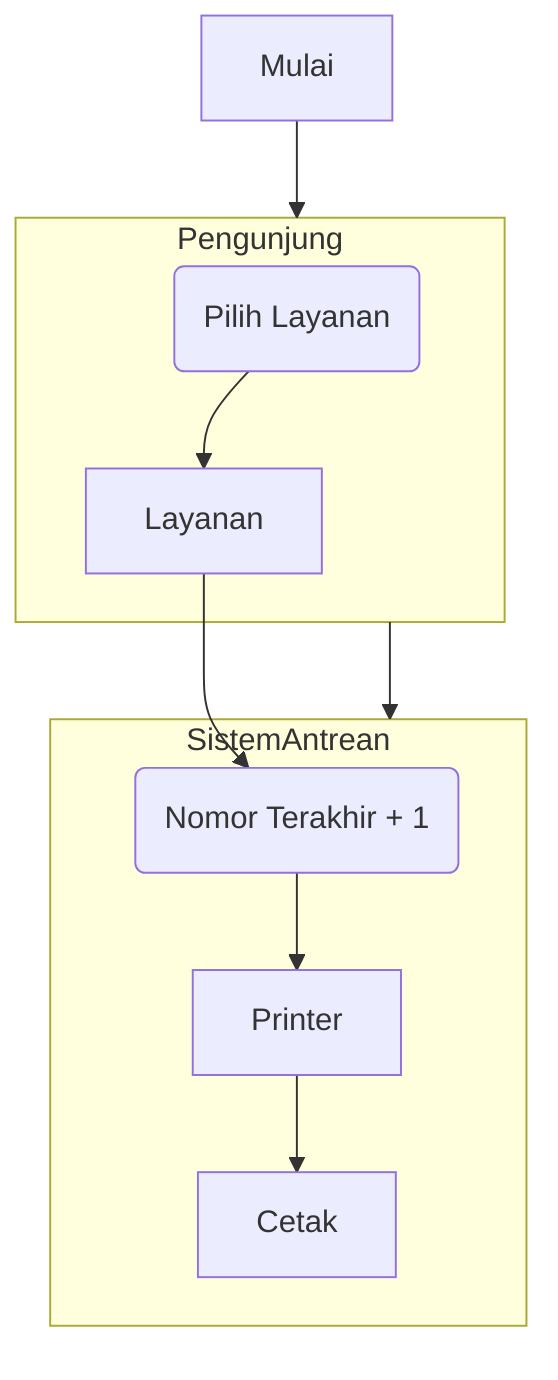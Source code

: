 flowchart TB
  Mulai-->Pengunjung
  Pengunjung-->SistemAntrean
  subgraph Pengunjung
    p1("`Pilih Layanan`")-->Layanan
  end  
  subgraph SistemAntrean
    Layanan-->s1("`Nomor Terakhir + 1`")-->Printer-->Cetak
  end
